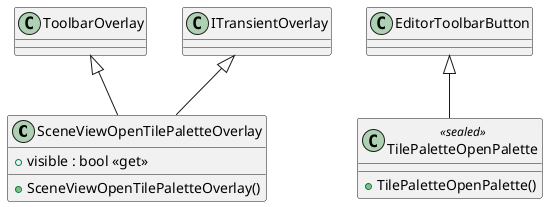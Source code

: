 @startuml
class SceneViewOpenTilePaletteOverlay {
    + SceneViewOpenTilePaletteOverlay()
    + visible : bool <<get>>
}
class TilePaletteOpenPalette <<sealed>> {
    + TilePaletteOpenPalette()
}
ToolbarOverlay <|-- SceneViewOpenTilePaletteOverlay
ITransientOverlay <|-- SceneViewOpenTilePaletteOverlay
EditorToolbarButton <|-- TilePaletteOpenPalette
@enduml

